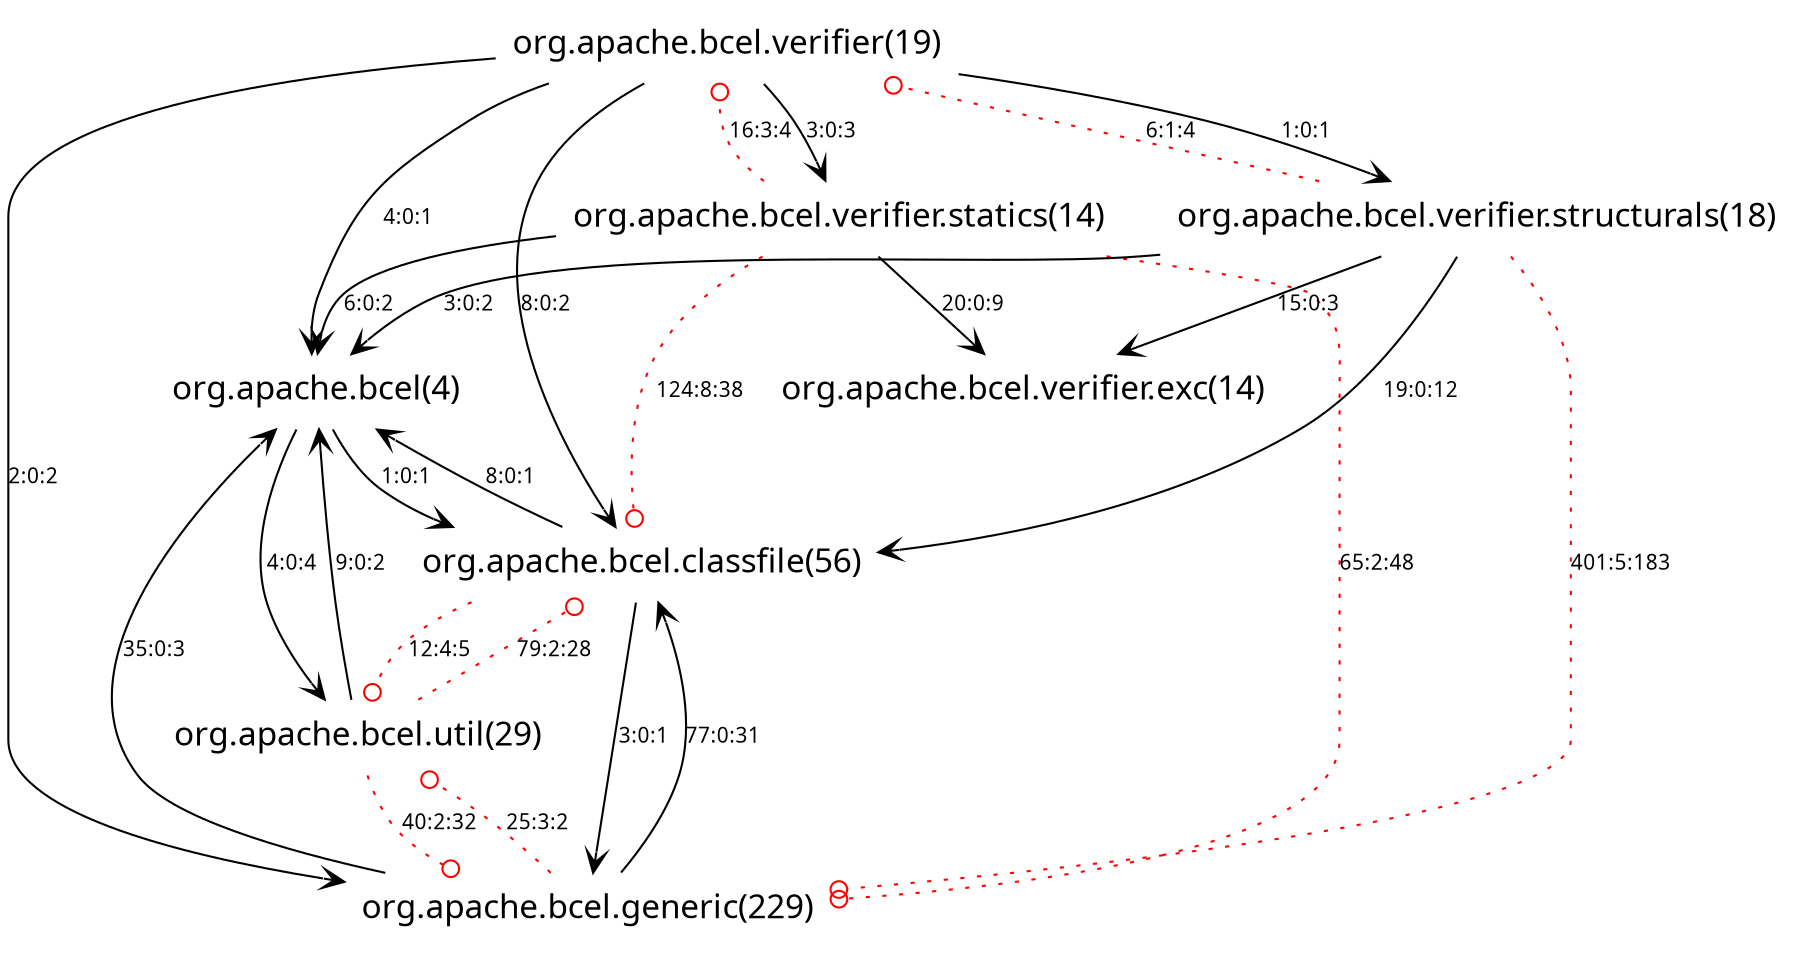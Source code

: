 digraph BasicPDG { 
 node [shape=plaintext, fontname=Skia, fontsize=16] 
edge [fontname=Skia, fontsize = 10];
7[ label="org.apache.bcel.verifier(19)"];
6[ label="org.apache.bcel(4)"];
5[ label="org.apache.bcel.generic(229)"];
4[ label="org.apache.bcel.classfile(56)"];
3[ label="org.apache.bcel.util(29)"];
2[ label="org.apache.bcel.verifier.statics(14)"];
1[ label="org.apache.bcel.verifier.structurals(18)"];
0[ label="org.apache.bcel.verifier.exc(14)"];
1->5[color="red",  arrowhead="odot", style="dotted", label = "401:5:183"];
1->4[color="black", arrowhead="vee", label = "19:0:12"];
1->6[color="black", arrowhead="vee", label = "3:0:2"];
1->0[color="black", arrowhead="vee", label = "15:0:3"];
1->7[color="red",  arrowhead="odot", style="dotted", label = "6:1:4"];
2->0[color="black", arrowhead="vee", label = "20:0:9"];
2->5[color="red",  arrowhead="odot", style="dotted", label = "65:2:48"];
2->4[color="red",  arrowhead="odot", style="dotted", label = "124:8:38"];
2->6[color="black", arrowhead="vee", label = "6:0:2"];
2->7[color="red",  arrowhead="odot", style="dotted", label = "16:3:4"];
3->4[color="red",  arrowhead="odot", style="dotted", label = "79:2:28"];
3->6[color="black", arrowhead="vee", label = "9:0:2"];
3->5[color="red",  arrowhead="odot", style="dotted", label = "40:2:32"];
4->3[color="red",  arrowhead="odot", style="dotted", label = "12:4:5"];
4->5[color="black", arrowhead="vee", label = "3:0:1"];
4->6[color="black", arrowhead="vee", label = "8:0:1"];
5->4[color="black", arrowhead="vee", label = "77:0:31"];
5->6[color="black", arrowhead="vee", label = "35:0:3"];
5->3[color="red",  arrowhead="odot", style="dotted", label = "25:3:2"];
6->3[color="black", arrowhead="vee", label = "4:0:4"];
6->4[color="black", arrowhead="vee", label = "1:0:1"];
7->4[color="black", arrowhead="vee", label = "8:0:2"];
7->6[color="black", arrowhead="vee", label = "4:0:1"];
7->5[color="black", arrowhead="vee", label = "2:0:2"];
7->1[color="black", arrowhead="vee", label = "1:0:1"];
7->2[color="black", arrowhead="vee", label = "3:0:3"]
}